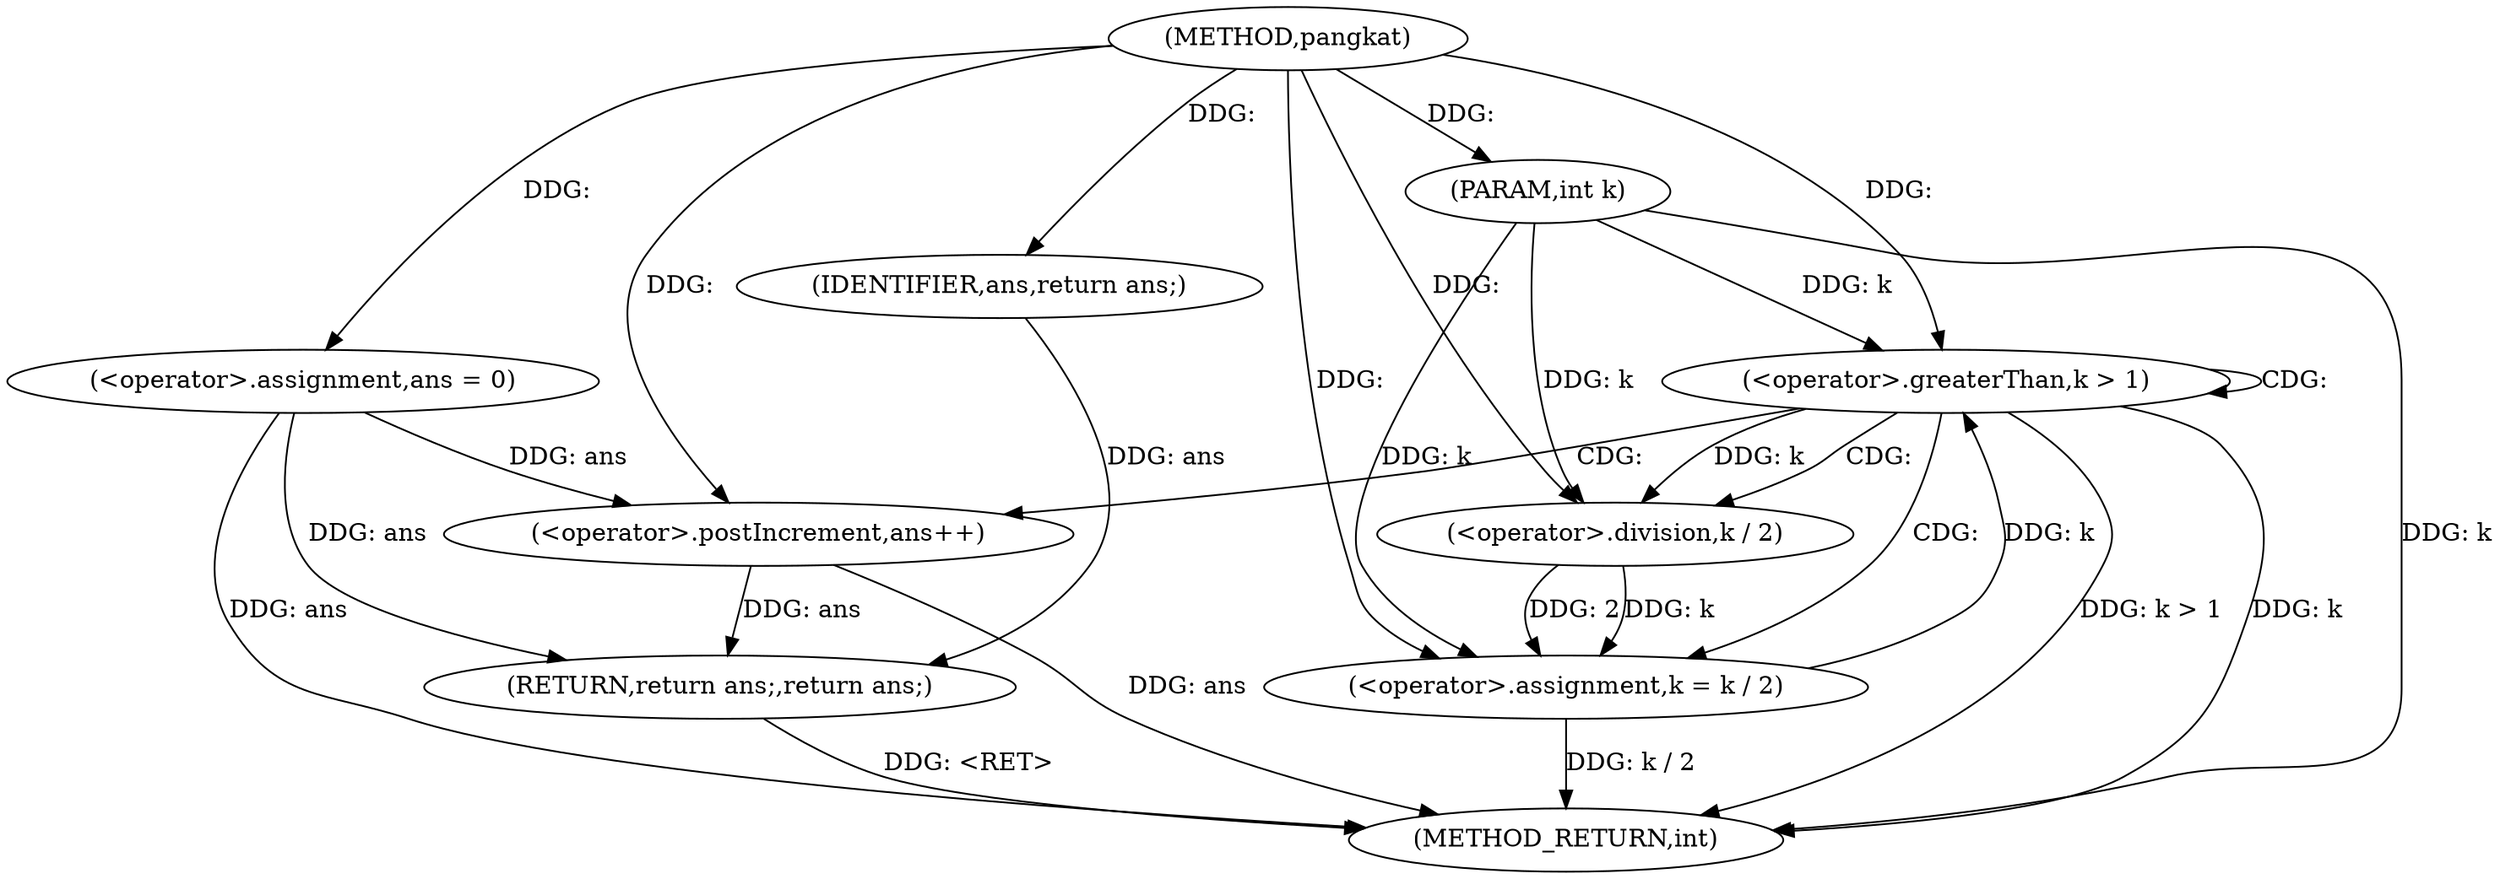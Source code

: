digraph "pangkat" {  
"1000101" [label = "(METHOD,pangkat)" ]
"1000122" [label = "(METHOD_RETURN,int)" ]
"1000102" [label = "(PARAM,int k)" ]
"1000105" [label = "(<operator>.assignment,ans = 0)" ]
"1000120" [label = "(RETURN,return ans;,return ans;)" ]
"1000109" [label = "(<operator>.greaterThan,k > 1)" ]
"1000121" [label = "(IDENTIFIER,ans,return ans;)" ]
"1000113" [label = "(<operator>.assignment,k = k / 2)" ]
"1000118" [label = "(<operator>.postIncrement,ans++)" ]
"1000115" [label = "(<operator>.division,k / 2)" ]
  "1000102" -> "1000122"  [ label = "DDG: k"] 
  "1000105" -> "1000122"  [ label = "DDG: ans"] 
  "1000109" -> "1000122"  [ label = "DDG: k"] 
  "1000109" -> "1000122"  [ label = "DDG: k > 1"] 
  "1000113" -> "1000122"  [ label = "DDG: k / 2"] 
  "1000118" -> "1000122"  [ label = "DDG: ans"] 
  "1000120" -> "1000122"  [ label = "DDG: <RET>"] 
  "1000101" -> "1000102"  [ label = "DDG: "] 
  "1000101" -> "1000105"  [ label = "DDG: "] 
  "1000121" -> "1000120"  [ label = "DDG: ans"] 
  "1000105" -> "1000120"  [ label = "DDG: ans"] 
  "1000118" -> "1000120"  [ label = "DDG: ans"] 
  "1000101" -> "1000121"  [ label = "DDG: "] 
  "1000113" -> "1000109"  [ label = "DDG: k"] 
  "1000102" -> "1000109"  [ label = "DDG: k"] 
  "1000101" -> "1000109"  [ label = "DDG: "] 
  "1000115" -> "1000113"  [ label = "DDG: 2"] 
  "1000115" -> "1000113"  [ label = "DDG: k"] 
  "1000102" -> "1000113"  [ label = "DDG: k"] 
  "1000101" -> "1000113"  [ label = "DDG: "] 
  "1000105" -> "1000118"  [ label = "DDG: ans"] 
  "1000101" -> "1000118"  [ label = "DDG: "] 
  "1000109" -> "1000115"  [ label = "DDG: k"] 
  "1000102" -> "1000115"  [ label = "DDG: k"] 
  "1000101" -> "1000115"  [ label = "DDG: "] 
  "1000109" -> "1000109"  [ label = "CDG: "] 
  "1000109" -> "1000115"  [ label = "CDG: "] 
  "1000109" -> "1000113"  [ label = "CDG: "] 
  "1000109" -> "1000118"  [ label = "CDG: "] 
}
